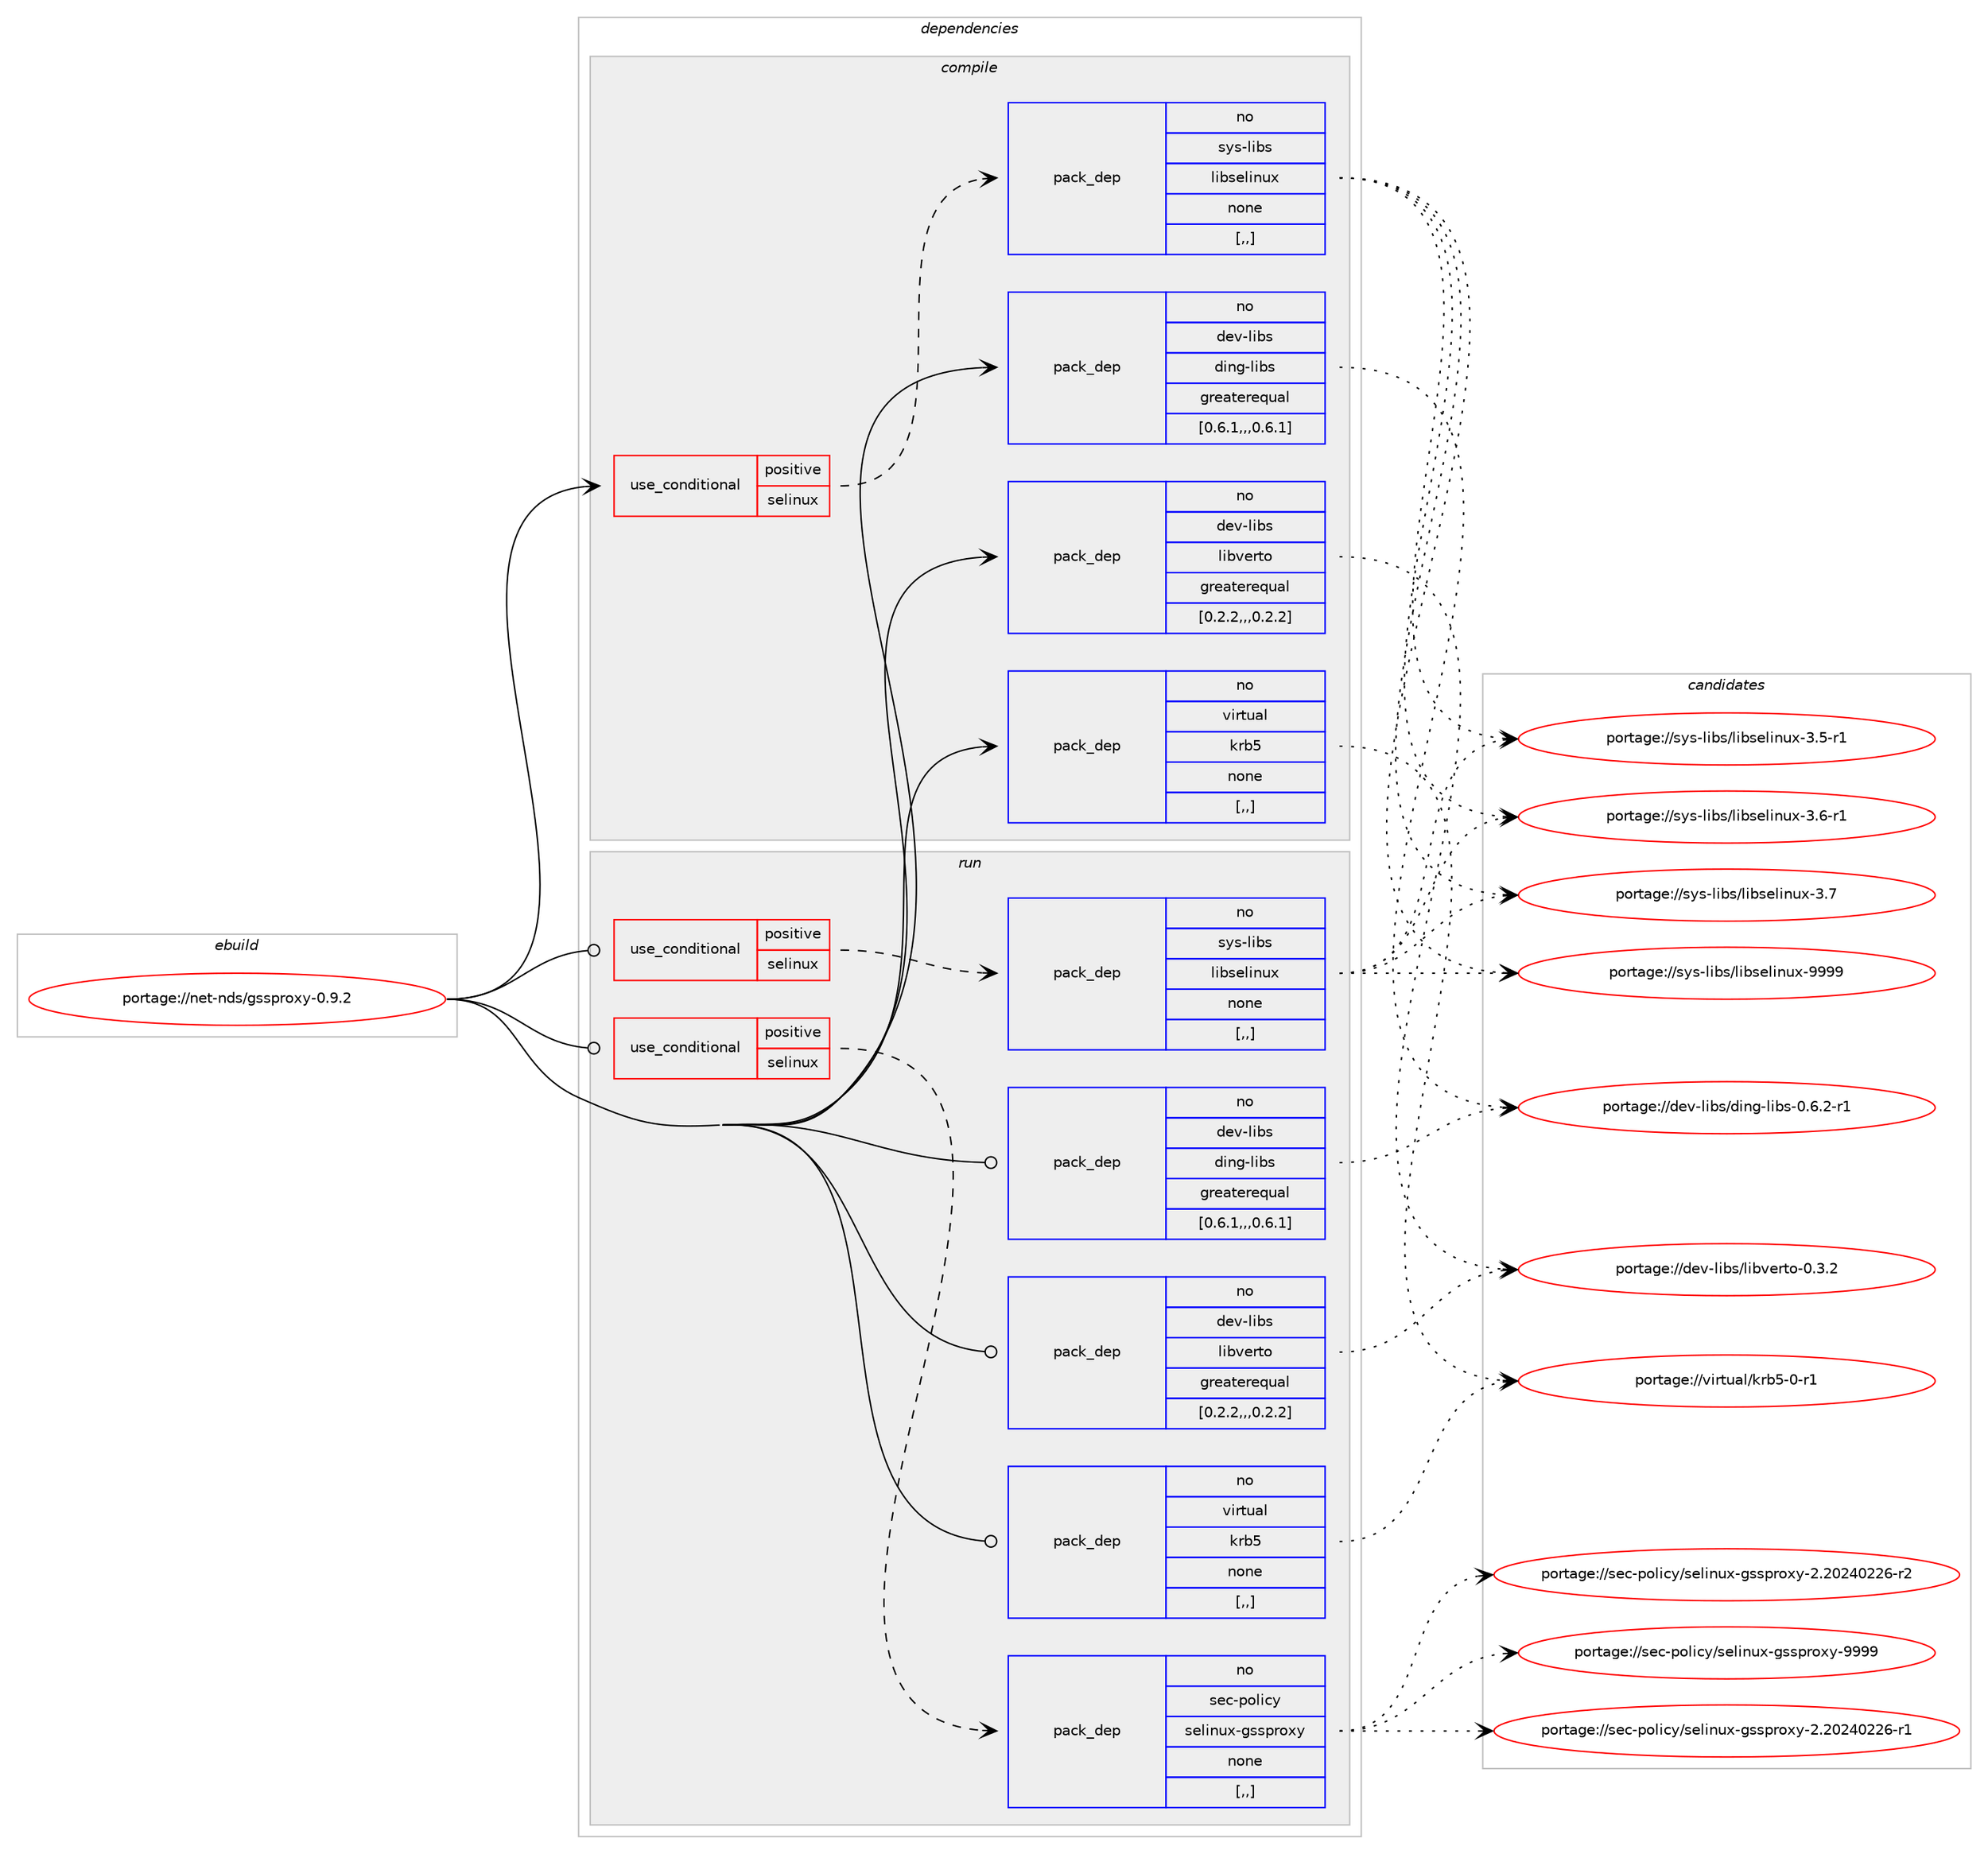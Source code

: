 digraph prolog {

# *************
# Graph options
# *************

newrank=true;
concentrate=true;
compound=true;
graph [rankdir=LR,fontname=Helvetica,fontsize=10,ranksep=1.5];#, ranksep=2.5, nodesep=0.2];
edge  [arrowhead=vee];
node  [fontname=Helvetica,fontsize=10];

# **********
# The ebuild
# **********

subgraph cluster_leftcol {
color=gray;
rank=same;
label=<<i>ebuild</i>>;
id [label="portage://net-nds/gssproxy-0.9.2", color=red, width=4, href="../net-nds/gssproxy-0.9.2.svg"];
}

# ****************
# The dependencies
# ****************

subgraph cluster_midcol {
color=gray;
label=<<i>dependencies</i>>;
subgraph cluster_compile {
fillcolor="#eeeeee";
style=filled;
label=<<i>compile</i>>;
subgraph cond97171 {
dependency369304 [label=<<TABLE BORDER="0" CELLBORDER="1" CELLSPACING="0" CELLPADDING="4"><TR><TD ROWSPAN="3" CELLPADDING="10">use_conditional</TD></TR><TR><TD>positive</TD></TR><TR><TD>selinux</TD></TR></TABLE>>, shape=none, color=red];
subgraph pack269459 {
dependency369305 [label=<<TABLE BORDER="0" CELLBORDER="1" CELLSPACING="0" CELLPADDING="4" WIDTH="220"><TR><TD ROWSPAN="6" CELLPADDING="30">pack_dep</TD></TR><TR><TD WIDTH="110">no</TD></TR><TR><TD>sys-libs</TD></TR><TR><TD>libselinux</TD></TR><TR><TD>none</TD></TR><TR><TD>[,,]</TD></TR></TABLE>>, shape=none, color=blue];
}
dependency369304:e -> dependency369305:w [weight=20,style="dashed",arrowhead="vee"];
}
id:e -> dependency369304:w [weight=20,style="solid",arrowhead="vee"];
subgraph pack269460 {
dependency369306 [label=<<TABLE BORDER="0" CELLBORDER="1" CELLSPACING="0" CELLPADDING="4" WIDTH="220"><TR><TD ROWSPAN="6" CELLPADDING="30">pack_dep</TD></TR><TR><TD WIDTH="110">no</TD></TR><TR><TD>dev-libs</TD></TR><TR><TD>ding-libs</TD></TR><TR><TD>greaterequal</TD></TR><TR><TD>[0.6.1,,,0.6.1]</TD></TR></TABLE>>, shape=none, color=blue];
}
id:e -> dependency369306:w [weight=20,style="solid",arrowhead="vee"];
subgraph pack269461 {
dependency369307 [label=<<TABLE BORDER="0" CELLBORDER="1" CELLSPACING="0" CELLPADDING="4" WIDTH="220"><TR><TD ROWSPAN="6" CELLPADDING="30">pack_dep</TD></TR><TR><TD WIDTH="110">no</TD></TR><TR><TD>dev-libs</TD></TR><TR><TD>libverto</TD></TR><TR><TD>greaterequal</TD></TR><TR><TD>[0.2.2,,,0.2.2]</TD></TR></TABLE>>, shape=none, color=blue];
}
id:e -> dependency369307:w [weight=20,style="solid",arrowhead="vee"];
subgraph pack269462 {
dependency369308 [label=<<TABLE BORDER="0" CELLBORDER="1" CELLSPACING="0" CELLPADDING="4" WIDTH="220"><TR><TD ROWSPAN="6" CELLPADDING="30">pack_dep</TD></TR><TR><TD WIDTH="110">no</TD></TR><TR><TD>virtual</TD></TR><TR><TD>krb5</TD></TR><TR><TD>none</TD></TR><TR><TD>[,,]</TD></TR></TABLE>>, shape=none, color=blue];
}
id:e -> dependency369308:w [weight=20,style="solid",arrowhead="vee"];
}
subgraph cluster_compileandrun {
fillcolor="#eeeeee";
style=filled;
label=<<i>compile and run</i>>;
}
subgraph cluster_run {
fillcolor="#eeeeee";
style=filled;
label=<<i>run</i>>;
subgraph cond97172 {
dependency369309 [label=<<TABLE BORDER="0" CELLBORDER="1" CELLSPACING="0" CELLPADDING="4"><TR><TD ROWSPAN="3" CELLPADDING="10">use_conditional</TD></TR><TR><TD>positive</TD></TR><TR><TD>selinux</TD></TR></TABLE>>, shape=none, color=red];
subgraph pack269463 {
dependency369310 [label=<<TABLE BORDER="0" CELLBORDER="1" CELLSPACING="0" CELLPADDING="4" WIDTH="220"><TR><TD ROWSPAN="6" CELLPADDING="30">pack_dep</TD></TR><TR><TD WIDTH="110">no</TD></TR><TR><TD>sec-policy</TD></TR><TR><TD>selinux-gssproxy</TD></TR><TR><TD>none</TD></TR><TR><TD>[,,]</TD></TR></TABLE>>, shape=none, color=blue];
}
dependency369309:e -> dependency369310:w [weight=20,style="dashed",arrowhead="vee"];
}
id:e -> dependency369309:w [weight=20,style="solid",arrowhead="odot"];
subgraph cond97173 {
dependency369311 [label=<<TABLE BORDER="0" CELLBORDER="1" CELLSPACING="0" CELLPADDING="4"><TR><TD ROWSPAN="3" CELLPADDING="10">use_conditional</TD></TR><TR><TD>positive</TD></TR><TR><TD>selinux</TD></TR></TABLE>>, shape=none, color=red];
subgraph pack269464 {
dependency369312 [label=<<TABLE BORDER="0" CELLBORDER="1" CELLSPACING="0" CELLPADDING="4" WIDTH="220"><TR><TD ROWSPAN="6" CELLPADDING="30">pack_dep</TD></TR><TR><TD WIDTH="110">no</TD></TR><TR><TD>sys-libs</TD></TR><TR><TD>libselinux</TD></TR><TR><TD>none</TD></TR><TR><TD>[,,]</TD></TR></TABLE>>, shape=none, color=blue];
}
dependency369311:e -> dependency369312:w [weight=20,style="dashed",arrowhead="vee"];
}
id:e -> dependency369311:w [weight=20,style="solid",arrowhead="odot"];
subgraph pack269465 {
dependency369313 [label=<<TABLE BORDER="0" CELLBORDER="1" CELLSPACING="0" CELLPADDING="4" WIDTH="220"><TR><TD ROWSPAN="6" CELLPADDING="30">pack_dep</TD></TR><TR><TD WIDTH="110">no</TD></TR><TR><TD>dev-libs</TD></TR><TR><TD>ding-libs</TD></TR><TR><TD>greaterequal</TD></TR><TR><TD>[0.6.1,,,0.6.1]</TD></TR></TABLE>>, shape=none, color=blue];
}
id:e -> dependency369313:w [weight=20,style="solid",arrowhead="odot"];
subgraph pack269466 {
dependency369314 [label=<<TABLE BORDER="0" CELLBORDER="1" CELLSPACING="0" CELLPADDING="4" WIDTH="220"><TR><TD ROWSPAN="6" CELLPADDING="30">pack_dep</TD></TR><TR><TD WIDTH="110">no</TD></TR><TR><TD>dev-libs</TD></TR><TR><TD>libverto</TD></TR><TR><TD>greaterequal</TD></TR><TR><TD>[0.2.2,,,0.2.2]</TD></TR></TABLE>>, shape=none, color=blue];
}
id:e -> dependency369314:w [weight=20,style="solid",arrowhead="odot"];
subgraph pack269467 {
dependency369315 [label=<<TABLE BORDER="0" CELLBORDER="1" CELLSPACING="0" CELLPADDING="4" WIDTH="220"><TR><TD ROWSPAN="6" CELLPADDING="30">pack_dep</TD></TR><TR><TD WIDTH="110">no</TD></TR><TR><TD>virtual</TD></TR><TR><TD>krb5</TD></TR><TR><TD>none</TD></TR><TR><TD>[,,]</TD></TR></TABLE>>, shape=none, color=blue];
}
id:e -> dependency369315:w [weight=20,style="solid",arrowhead="odot"];
}
}

# **************
# The candidates
# **************

subgraph cluster_choices {
rank=same;
color=gray;
label=<<i>candidates</i>>;

subgraph choice269459 {
color=black;
nodesep=1;
choice11512111545108105981154710810598115101108105110117120455146534511449 [label="portage://sys-libs/libselinux-3.5-r1", color=red, width=4,href="../sys-libs/libselinux-3.5-r1.svg"];
choice11512111545108105981154710810598115101108105110117120455146544511449 [label="portage://sys-libs/libselinux-3.6-r1", color=red, width=4,href="../sys-libs/libselinux-3.6-r1.svg"];
choice1151211154510810598115471081059811510110810511011712045514655 [label="portage://sys-libs/libselinux-3.7", color=red, width=4,href="../sys-libs/libselinux-3.7.svg"];
choice115121115451081059811547108105981151011081051101171204557575757 [label="portage://sys-libs/libselinux-9999", color=red, width=4,href="../sys-libs/libselinux-9999.svg"];
dependency369305:e -> choice11512111545108105981154710810598115101108105110117120455146534511449:w [style=dotted,weight="100"];
dependency369305:e -> choice11512111545108105981154710810598115101108105110117120455146544511449:w [style=dotted,weight="100"];
dependency369305:e -> choice1151211154510810598115471081059811510110810511011712045514655:w [style=dotted,weight="100"];
dependency369305:e -> choice115121115451081059811547108105981151011081051101171204557575757:w [style=dotted,weight="100"];
}
subgraph choice269460 {
color=black;
nodesep=1;
choice10010111845108105981154710010511010345108105981154548465446504511449 [label="portage://dev-libs/ding-libs-0.6.2-r1", color=red, width=4,href="../dev-libs/ding-libs-0.6.2-r1.svg"];
dependency369306:e -> choice10010111845108105981154710010511010345108105981154548465446504511449:w [style=dotted,weight="100"];
}
subgraph choice269461 {
color=black;
nodesep=1;
choice10010111845108105981154710810598118101114116111454846514650 [label="portage://dev-libs/libverto-0.3.2", color=red, width=4,href="../dev-libs/libverto-0.3.2.svg"];
dependency369307:e -> choice10010111845108105981154710810598118101114116111454846514650:w [style=dotted,weight="100"];
}
subgraph choice269462 {
color=black;
nodesep=1;
choice1181051141161179710847107114985345484511449 [label="portage://virtual/krb5-0-r1", color=red, width=4,href="../virtual/krb5-0-r1.svg"];
dependency369308:e -> choice1181051141161179710847107114985345484511449:w [style=dotted,weight="100"];
}
subgraph choice269463 {
color=black;
nodesep=1;
choice115101994511211110810599121471151011081051101171204510311511511211411112012145504650485052485050544511449 [label="portage://sec-policy/selinux-gssproxy-2.20240226-r1", color=red, width=4,href="../sec-policy/selinux-gssproxy-2.20240226-r1.svg"];
choice115101994511211110810599121471151011081051101171204510311511511211411112012145504650485052485050544511450 [label="portage://sec-policy/selinux-gssproxy-2.20240226-r2", color=red, width=4,href="../sec-policy/selinux-gssproxy-2.20240226-r2.svg"];
choice11510199451121111081059912147115101108105110117120451031151151121141111201214557575757 [label="portage://sec-policy/selinux-gssproxy-9999", color=red, width=4,href="../sec-policy/selinux-gssproxy-9999.svg"];
dependency369310:e -> choice115101994511211110810599121471151011081051101171204510311511511211411112012145504650485052485050544511449:w [style=dotted,weight="100"];
dependency369310:e -> choice115101994511211110810599121471151011081051101171204510311511511211411112012145504650485052485050544511450:w [style=dotted,weight="100"];
dependency369310:e -> choice11510199451121111081059912147115101108105110117120451031151151121141111201214557575757:w [style=dotted,weight="100"];
}
subgraph choice269464 {
color=black;
nodesep=1;
choice11512111545108105981154710810598115101108105110117120455146534511449 [label="portage://sys-libs/libselinux-3.5-r1", color=red, width=4,href="../sys-libs/libselinux-3.5-r1.svg"];
choice11512111545108105981154710810598115101108105110117120455146544511449 [label="portage://sys-libs/libselinux-3.6-r1", color=red, width=4,href="../sys-libs/libselinux-3.6-r1.svg"];
choice1151211154510810598115471081059811510110810511011712045514655 [label="portage://sys-libs/libselinux-3.7", color=red, width=4,href="../sys-libs/libselinux-3.7.svg"];
choice115121115451081059811547108105981151011081051101171204557575757 [label="portage://sys-libs/libselinux-9999", color=red, width=4,href="../sys-libs/libselinux-9999.svg"];
dependency369312:e -> choice11512111545108105981154710810598115101108105110117120455146534511449:w [style=dotted,weight="100"];
dependency369312:e -> choice11512111545108105981154710810598115101108105110117120455146544511449:w [style=dotted,weight="100"];
dependency369312:e -> choice1151211154510810598115471081059811510110810511011712045514655:w [style=dotted,weight="100"];
dependency369312:e -> choice115121115451081059811547108105981151011081051101171204557575757:w [style=dotted,weight="100"];
}
subgraph choice269465 {
color=black;
nodesep=1;
choice10010111845108105981154710010511010345108105981154548465446504511449 [label="portage://dev-libs/ding-libs-0.6.2-r1", color=red, width=4,href="../dev-libs/ding-libs-0.6.2-r1.svg"];
dependency369313:e -> choice10010111845108105981154710010511010345108105981154548465446504511449:w [style=dotted,weight="100"];
}
subgraph choice269466 {
color=black;
nodesep=1;
choice10010111845108105981154710810598118101114116111454846514650 [label="portage://dev-libs/libverto-0.3.2", color=red, width=4,href="../dev-libs/libverto-0.3.2.svg"];
dependency369314:e -> choice10010111845108105981154710810598118101114116111454846514650:w [style=dotted,weight="100"];
}
subgraph choice269467 {
color=black;
nodesep=1;
choice1181051141161179710847107114985345484511449 [label="portage://virtual/krb5-0-r1", color=red, width=4,href="../virtual/krb5-0-r1.svg"];
dependency369315:e -> choice1181051141161179710847107114985345484511449:w [style=dotted,weight="100"];
}
}

}
